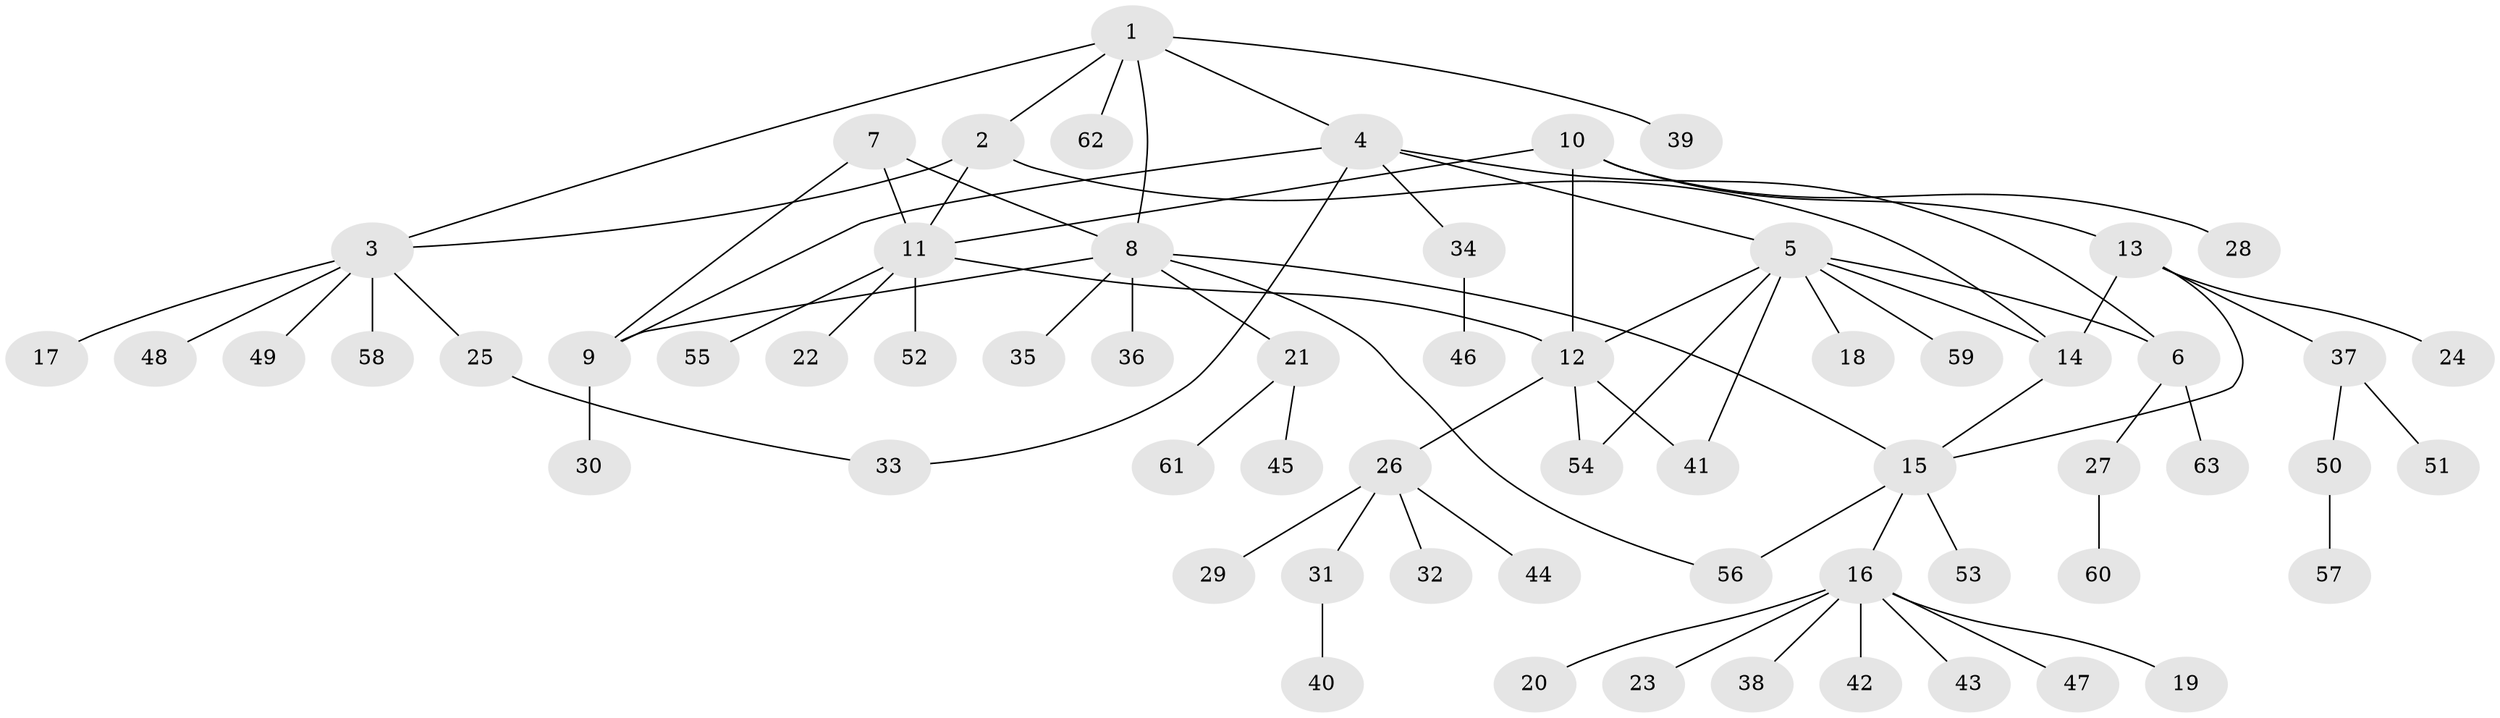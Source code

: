 // coarse degree distribution, {5: 0.06666666666666667, 6: 0.08888888888888889, 3: 0.022222222222222223, 2: 0.1111111111111111, 8: 0.044444444444444446, 4: 0.044444444444444446, 7: 0.022222222222222223, 1: 0.6}
// Generated by graph-tools (version 1.1) at 2025/42/03/06/25 10:42:07]
// undirected, 63 vertices, 77 edges
graph export_dot {
graph [start="1"]
  node [color=gray90,style=filled];
  1;
  2;
  3;
  4;
  5;
  6;
  7;
  8;
  9;
  10;
  11;
  12;
  13;
  14;
  15;
  16;
  17;
  18;
  19;
  20;
  21;
  22;
  23;
  24;
  25;
  26;
  27;
  28;
  29;
  30;
  31;
  32;
  33;
  34;
  35;
  36;
  37;
  38;
  39;
  40;
  41;
  42;
  43;
  44;
  45;
  46;
  47;
  48;
  49;
  50;
  51;
  52;
  53;
  54;
  55;
  56;
  57;
  58;
  59;
  60;
  61;
  62;
  63;
  1 -- 2;
  1 -- 3;
  1 -- 4;
  1 -- 8;
  1 -- 39;
  1 -- 62;
  2 -- 3;
  2 -- 11;
  2 -- 14;
  3 -- 17;
  3 -- 25;
  3 -- 48;
  3 -- 49;
  3 -- 58;
  4 -- 5;
  4 -- 6;
  4 -- 9;
  4 -- 33;
  4 -- 34;
  5 -- 6;
  5 -- 12;
  5 -- 14;
  5 -- 18;
  5 -- 41;
  5 -- 54;
  5 -- 59;
  6 -- 27;
  6 -- 63;
  7 -- 8;
  7 -- 9;
  7 -- 11;
  8 -- 9;
  8 -- 15;
  8 -- 21;
  8 -- 35;
  8 -- 36;
  8 -- 56;
  9 -- 30;
  10 -- 11;
  10 -- 12;
  10 -- 13;
  10 -- 28;
  11 -- 12;
  11 -- 22;
  11 -- 52;
  11 -- 55;
  12 -- 26;
  12 -- 41;
  12 -- 54;
  13 -- 14;
  13 -- 15;
  13 -- 24;
  13 -- 37;
  14 -- 15;
  15 -- 16;
  15 -- 53;
  15 -- 56;
  16 -- 19;
  16 -- 20;
  16 -- 23;
  16 -- 38;
  16 -- 42;
  16 -- 43;
  16 -- 47;
  21 -- 45;
  21 -- 61;
  25 -- 33;
  26 -- 29;
  26 -- 31;
  26 -- 32;
  26 -- 44;
  27 -- 60;
  31 -- 40;
  34 -- 46;
  37 -- 50;
  37 -- 51;
  50 -- 57;
}

